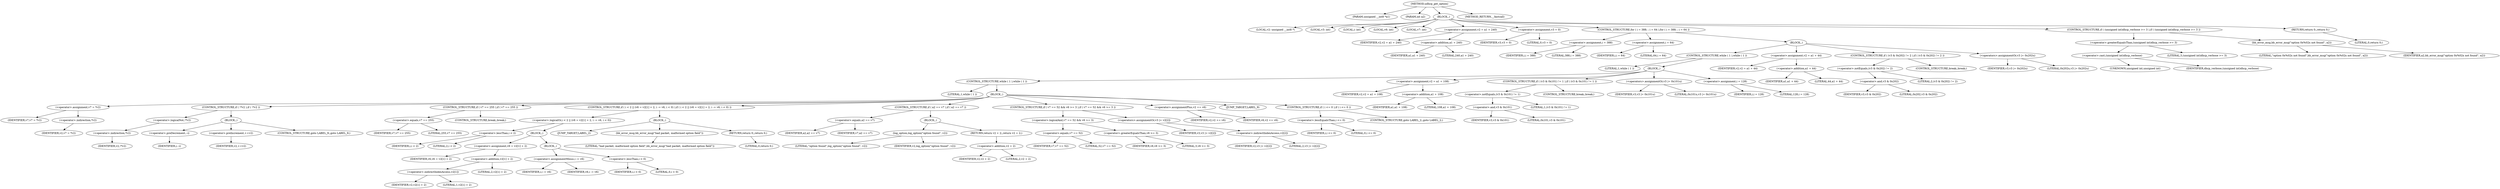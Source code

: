digraph udhcp_get_option {  
"1000106" [label = "(METHOD,udhcp_get_option)" ]
"1000107" [label = "(PARAM,unsigned __int8 *a1)" ]
"1000108" [label = "(PARAM,int a2)" ]
"1000109" [label = "(BLOCK,,)" ]
"1000110" [label = "(LOCAL,v2: unsigned __int8 *)" ]
"1000111" [label = "(LOCAL,v3: int)" ]
"1000112" [label = "(LOCAL,i: int)" ]
"1000113" [label = "(LOCAL,v6: int)" ]
"1000114" [label = "(LOCAL,v7: int)" ]
"1000115" [label = "(<operator>.assignment,v2 = a1 + 240)" ]
"1000116" [label = "(IDENTIFIER,v2,v2 = a1 + 240)" ]
"1000117" [label = "(<operator>.addition,a1 + 240)" ]
"1000118" [label = "(IDENTIFIER,a1,a1 + 240)" ]
"1000119" [label = "(LITERAL,240,a1 + 240)" ]
"1000120" [label = "(<operator>.assignment,v3 = 0)" ]
"1000121" [label = "(IDENTIFIER,v3,v3 = 0)" ]
"1000122" [label = "(LITERAL,0,v3 = 0)" ]
"1000123" [label = "(CONTROL_STRUCTURE,for ( i = 388; ; i = 64 ),for ( i = 388; ; i = 64 ))" ]
"1000124" [label = "(<operator>.assignment,i = 388)" ]
"1000125" [label = "(IDENTIFIER,i,i = 388)" ]
"1000126" [label = "(LITERAL,388,i = 388)" ]
"1000127" [label = "(<operator>.assignment,i = 64)" ]
"1000128" [label = "(IDENTIFIER,i,i = 64)" ]
"1000129" [label = "(LITERAL,64,i = 64)" ]
"1000130" [label = "(BLOCK,,)" ]
"1000131" [label = "(CONTROL_STRUCTURE,while ( 1 ),while ( 1 ))" ]
"1000132" [label = "(LITERAL,1,while ( 1 ))" ]
"1000133" [label = "(BLOCK,,)" ]
"1000134" [label = "(CONTROL_STRUCTURE,while ( 1 ),while ( 1 ))" ]
"1000135" [label = "(LITERAL,1,while ( 1 ))" ]
"1000136" [label = "(BLOCK,,)" ]
"1000137" [label = "(<operator>.assignment,v7 = *v2)" ]
"1000138" [label = "(IDENTIFIER,v7,v7 = *v2)" ]
"1000139" [label = "(<operator>.indirection,*v2)" ]
"1000140" [label = "(IDENTIFIER,v2,v7 = *v2)" ]
"1000141" [label = "(CONTROL_STRUCTURE,if ( !*v2 ),if ( !*v2 ))" ]
"1000142" [label = "(<operator>.logicalNot,!*v2)" ]
"1000143" [label = "(<operator>.indirection,*v2)" ]
"1000144" [label = "(IDENTIFIER,v2,!*v2)" ]
"1000145" [label = "(BLOCK,,)" ]
"1000146" [label = "(<operator>.preDecrement,--i)" ]
"1000147" [label = "(IDENTIFIER,i,--i)" ]
"1000148" [label = "(<operator>.preIncrement,++v2)" ]
"1000149" [label = "(IDENTIFIER,v2,++v2)" ]
"1000150" [label = "(CONTROL_STRUCTURE,goto LABEL_9;,goto LABEL_9;)" ]
"1000151" [label = "(CONTROL_STRUCTURE,if ( v7 == 255 ),if ( v7 == 255 ))" ]
"1000152" [label = "(<operator>.equals,v7 == 255)" ]
"1000153" [label = "(IDENTIFIER,v7,v7 == 255)" ]
"1000154" [label = "(LITERAL,255,v7 == 255)" ]
"1000155" [label = "(CONTROL_STRUCTURE,break;,break;)" ]
"1000156" [label = "(CONTROL_STRUCTURE,if ( i < 2 || (v6 = v2[1] + 2, i -= v6, i < 0) ),if ( i < 2 || (v6 = v2[1] + 2, i -= v6, i < 0) ))" ]
"1000157" [label = "(<operator>.logicalOr,i < 2 || (v6 = v2[1] + 2, i -= v6, i < 0))" ]
"1000158" [label = "(<operator>.lessThan,i < 2)" ]
"1000159" [label = "(IDENTIFIER,i,i < 2)" ]
"1000160" [label = "(LITERAL,2,i < 2)" ]
"1000161" [label = "(BLOCK,,)" ]
"1000162" [label = "(<operator>.assignment,v6 = v2[1] + 2)" ]
"1000163" [label = "(IDENTIFIER,v6,v6 = v2[1] + 2)" ]
"1000164" [label = "(<operator>.addition,v2[1] + 2)" ]
"1000165" [label = "(<operator>.indirectIndexAccess,v2[1])" ]
"1000166" [label = "(IDENTIFIER,v2,v2[1] + 2)" ]
"1000167" [label = "(LITERAL,1,v2[1] + 2)" ]
"1000168" [label = "(LITERAL,2,v2[1] + 2)" ]
"1000169" [label = "(BLOCK,,)" ]
"1000170" [label = "(<operator>.assignmentMinus,i -= v6)" ]
"1000171" [label = "(IDENTIFIER,i,i -= v6)" ]
"1000172" [label = "(IDENTIFIER,v6,i -= v6)" ]
"1000173" [label = "(<operator>.lessThan,i < 0)" ]
"1000174" [label = "(IDENTIFIER,i,i < 0)" ]
"1000175" [label = "(LITERAL,0,i < 0)" ]
"1000176" [label = "(BLOCK,,)" ]
"1000177" [label = "(JUMP_TARGET,LABEL_2)" ]
"1000178" [label = "(bb_error_msg,bb_error_msg(\"bad packet, malformed option field\"))" ]
"1000179" [label = "(LITERAL,\"bad packet, malformed option field\",bb_error_msg(\"bad packet, malformed option field\"))" ]
"1000180" [label = "(RETURN,return 0;,return 0;)" ]
"1000181" [label = "(LITERAL,0,return 0;)" ]
"1000182" [label = "(CONTROL_STRUCTURE,if ( a2 == v7 ),if ( a2 == v7 ))" ]
"1000183" [label = "(<operator>.equals,a2 == v7)" ]
"1000184" [label = "(IDENTIFIER,a2,a2 == v7)" ]
"1000185" [label = "(IDENTIFIER,v7,a2 == v7)" ]
"1000186" [label = "(BLOCK,,)" ]
"1000187" [label = "(log_option,log_option(\"option found\", v2))" ]
"1000188" [label = "(LITERAL,\"option found\",log_option(\"option found\", v2))" ]
"1000189" [label = "(IDENTIFIER,v2,log_option(\"option found\", v2))" ]
"1000190" [label = "(RETURN,return v2 + 2;,return v2 + 2;)" ]
"1000191" [label = "(<operator>.addition,v2 + 2)" ]
"1000192" [label = "(IDENTIFIER,v2,v2 + 2)" ]
"1000193" [label = "(LITERAL,2,v2 + 2)" ]
"1000194" [label = "(CONTROL_STRUCTURE,if ( v7 == 52 && v6 >= 3 ),if ( v7 == 52 && v6 >= 3 ))" ]
"1000195" [label = "(<operator>.logicalAnd,v7 == 52 && v6 >= 3)" ]
"1000196" [label = "(<operator>.equals,v7 == 52)" ]
"1000197" [label = "(IDENTIFIER,v7,v7 == 52)" ]
"1000198" [label = "(LITERAL,52,v7 == 52)" ]
"1000199" [label = "(<operator>.greaterEqualsThan,v6 >= 3)" ]
"1000200" [label = "(IDENTIFIER,v6,v6 >= 3)" ]
"1000201" [label = "(LITERAL,3,v6 >= 3)" ]
"1000202" [label = "(<operators>.assignmentOr,v3 |= v2[2])" ]
"1000203" [label = "(IDENTIFIER,v3,v3 |= v2[2])" ]
"1000204" [label = "(<operator>.indirectIndexAccess,v2[2])" ]
"1000205" [label = "(IDENTIFIER,v2,v3 |= v2[2])" ]
"1000206" [label = "(LITERAL,2,v3 |= v2[2])" ]
"1000207" [label = "(<operator>.assignmentPlus,v2 += v6)" ]
"1000208" [label = "(IDENTIFIER,v2,v2 += v6)" ]
"1000209" [label = "(IDENTIFIER,v6,v2 += v6)" ]
"1000210" [label = "(JUMP_TARGET,LABEL_9)" ]
"1000211" [label = "(CONTROL_STRUCTURE,if ( i <= 0 ),if ( i <= 0 ))" ]
"1000212" [label = "(<operator>.lessEqualsThan,i <= 0)" ]
"1000213" [label = "(IDENTIFIER,i,i <= 0)" ]
"1000214" [label = "(LITERAL,0,i <= 0)" ]
"1000215" [label = "(CONTROL_STRUCTURE,goto LABEL_2;,goto LABEL_2;)" ]
"1000216" [label = "(<operator>.assignment,v2 = a1 + 108)" ]
"1000217" [label = "(IDENTIFIER,v2,v2 = a1 + 108)" ]
"1000218" [label = "(<operator>.addition,a1 + 108)" ]
"1000219" [label = "(IDENTIFIER,a1,a1 + 108)" ]
"1000220" [label = "(LITERAL,108,a1 + 108)" ]
"1000221" [label = "(CONTROL_STRUCTURE,if ( (v3 & 0x101) != 1 ),if ( (v3 & 0x101) != 1 ))" ]
"1000222" [label = "(<operator>.notEquals,(v3 & 0x101) != 1)" ]
"1000223" [label = "(<operator>.and,v3 & 0x101)" ]
"1000224" [label = "(IDENTIFIER,v3,v3 & 0x101)" ]
"1000225" [label = "(LITERAL,0x101,v3 & 0x101)" ]
"1000226" [label = "(LITERAL,1,(v3 & 0x101) != 1)" ]
"1000227" [label = "(CONTROL_STRUCTURE,break;,break;)" ]
"1000228" [label = "(<operators>.assignmentOr,v3 |= 0x101u)" ]
"1000229" [label = "(IDENTIFIER,v3,v3 |= 0x101u)" ]
"1000230" [label = "(LITERAL,0x101u,v3 |= 0x101u)" ]
"1000231" [label = "(<operator>.assignment,i = 128)" ]
"1000232" [label = "(IDENTIFIER,i,i = 128)" ]
"1000233" [label = "(LITERAL,128,i = 128)" ]
"1000234" [label = "(<operator>.assignment,v2 = a1 + 44)" ]
"1000235" [label = "(IDENTIFIER,v2,v2 = a1 + 44)" ]
"1000236" [label = "(<operator>.addition,a1 + 44)" ]
"1000237" [label = "(IDENTIFIER,a1,a1 + 44)" ]
"1000238" [label = "(LITERAL,44,a1 + 44)" ]
"1000239" [label = "(CONTROL_STRUCTURE,if ( (v3 & 0x202) != 2 ),if ( (v3 & 0x202) != 2 ))" ]
"1000240" [label = "(<operator>.notEquals,(v3 & 0x202) != 2)" ]
"1000241" [label = "(<operator>.and,v3 & 0x202)" ]
"1000242" [label = "(IDENTIFIER,v3,v3 & 0x202)" ]
"1000243" [label = "(LITERAL,0x202,v3 & 0x202)" ]
"1000244" [label = "(LITERAL,2,(v3 & 0x202) != 2)" ]
"1000245" [label = "(CONTROL_STRUCTURE,break;,break;)" ]
"1000246" [label = "(<operators>.assignmentOr,v3 |= 0x202u)" ]
"1000247" [label = "(IDENTIFIER,v3,v3 |= 0x202u)" ]
"1000248" [label = "(LITERAL,0x202u,v3 |= 0x202u)" ]
"1000249" [label = "(CONTROL_STRUCTURE,if ( (unsigned int)dhcp_verbose >= 3 ),if ( (unsigned int)dhcp_verbose >= 3 ))" ]
"1000250" [label = "(<operator>.greaterEqualsThan,(unsigned int)dhcp_verbose >= 3)" ]
"1000251" [label = "(<operator>.cast,(unsigned int)dhcp_verbose)" ]
"1000252" [label = "(UNKNOWN,unsigned int,unsigned int)" ]
"1000253" [label = "(IDENTIFIER,dhcp_verbose,(unsigned int)dhcp_verbose)" ]
"1000254" [label = "(LITERAL,3,(unsigned int)dhcp_verbose >= 3)" ]
"1000255" [label = "(bb_error_msg,bb_error_msg(\"option 0x%02x not found\", a2))" ]
"1000256" [label = "(LITERAL,\"option 0x%02x not found\",bb_error_msg(\"option 0x%02x not found\", a2))" ]
"1000257" [label = "(IDENTIFIER,a2,bb_error_msg(\"option 0x%02x not found\", a2))" ]
"1000258" [label = "(RETURN,return 0;,return 0;)" ]
"1000259" [label = "(LITERAL,0,return 0;)" ]
"1000260" [label = "(METHOD_RETURN,__fastcall)" ]
  "1000106" -> "1000107" 
  "1000106" -> "1000108" 
  "1000106" -> "1000109" 
  "1000106" -> "1000260" 
  "1000109" -> "1000110" 
  "1000109" -> "1000111" 
  "1000109" -> "1000112" 
  "1000109" -> "1000113" 
  "1000109" -> "1000114" 
  "1000109" -> "1000115" 
  "1000109" -> "1000120" 
  "1000109" -> "1000123" 
  "1000109" -> "1000249" 
  "1000109" -> "1000258" 
  "1000115" -> "1000116" 
  "1000115" -> "1000117" 
  "1000117" -> "1000118" 
  "1000117" -> "1000119" 
  "1000120" -> "1000121" 
  "1000120" -> "1000122" 
  "1000123" -> "1000124" 
  "1000123" -> "1000127" 
  "1000123" -> "1000130" 
  "1000124" -> "1000125" 
  "1000124" -> "1000126" 
  "1000127" -> "1000128" 
  "1000127" -> "1000129" 
  "1000130" -> "1000131" 
  "1000130" -> "1000234" 
  "1000130" -> "1000239" 
  "1000130" -> "1000246" 
  "1000131" -> "1000132" 
  "1000131" -> "1000133" 
  "1000133" -> "1000134" 
  "1000133" -> "1000216" 
  "1000133" -> "1000221" 
  "1000133" -> "1000228" 
  "1000133" -> "1000231" 
  "1000134" -> "1000135" 
  "1000134" -> "1000136" 
  "1000136" -> "1000137" 
  "1000136" -> "1000141" 
  "1000136" -> "1000151" 
  "1000136" -> "1000156" 
  "1000136" -> "1000182" 
  "1000136" -> "1000194" 
  "1000136" -> "1000207" 
  "1000136" -> "1000210" 
  "1000136" -> "1000211" 
  "1000137" -> "1000138" 
  "1000137" -> "1000139" 
  "1000139" -> "1000140" 
  "1000141" -> "1000142" 
  "1000141" -> "1000145" 
  "1000142" -> "1000143" 
  "1000143" -> "1000144" 
  "1000145" -> "1000146" 
  "1000145" -> "1000148" 
  "1000145" -> "1000150" 
  "1000146" -> "1000147" 
  "1000148" -> "1000149" 
  "1000151" -> "1000152" 
  "1000151" -> "1000155" 
  "1000152" -> "1000153" 
  "1000152" -> "1000154" 
  "1000156" -> "1000157" 
  "1000156" -> "1000176" 
  "1000157" -> "1000158" 
  "1000157" -> "1000161" 
  "1000158" -> "1000159" 
  "1000158" -> "1000160" 
  "1000161" -> "1000162" 
  "1000161" -> "1000169" 
  "1000162" -> "1000163" 
  "1000162" -> "1000164" 
  "1000164" -> "1000165" 
  "1000164" -> "1000168" 
  "1000165" -> "1000166" 
  "1000165" -> "1000167" 
  "1000169" -> "1000170" 
  "1000169" -> "1000173" 
  "1000170" -> "1000171" 
  "1000170" -> "1000172" 
  "1000173" -> "1000174" 
  "1000173" -> "1000175" 
  "1000176" -> "1000177" 
  "1000176" -> "1000178" 
  "1000176" -> "1000180" 
  "1000178" -> "1000179" 
  "1000180" -> "1000181" 
  "1000182" -> "1000183" 
  "1000182" -> "1000186" 
  "1000183" -> "1000184" 
  "1000183" -> "1000185" 
  "1000186" -> "1000187" 
  "1000186" -> "1000190" 
  "1000187" -> "1000188" 
  "1000187" -> "1000189" 
  "1000190" -> "1000191" 
  "1000191" -> "1000192" 
  "1000191" -> "1000193" 
  "1000194" -> "1000195" 
  "1000194" -> "1000202" 
  "1000195" -> "1000196" 
  "1000195" -> "1000199" 
  "1000196" -> "1000197" 
  "1000196" -> "1000198" 
  "1000199" -> "1000200" 
  "1000199" -> "1000201" 
  "1000202" -> "1000203" 
  "1000202" -> "1000204" 
  "1000204" -> "1000205" 
  "1000204" -> "1000206" 
  "1000207" -> "1000208" 
  "1000207" -> "1000209" 
  "1000211" -> "1000212" 
  "1000211" -> "1000215" 
  "1000212" -> "1000213" 
  "1000212" -> "1000214" 
  "1000216" -> "1000217" 
  "1000216" -> "1000218" 
  "1000218" -> "1000219" 
  "1000218" -> "1000220" 
  "1000221" -> "1000222" 
  "1000221" -> "1000227" 
  "1000222" -> "1000223" 
  "1000222" -> "1000226" 
  "1000223" -> "1000224" 
  "1000223" -> "1000225" 
  "1000228" -> "1000229" 
  "1000228" -> "1000230" 
  "1000231" -> "1000232" 
  "1000231" -> "1000233" 
  "1000234" -> "1000235" 
  "1000234" -> "1000236" 
  "1000236" -> "1000237" 
  "1000236" -> "1000238" 
  "1000239" -> "1000240" 
  "1000239" -> "1000245" 
  "1000240" -> "1000241" 
  "1000240" -> "1000244" 
  "1000241" -> "1000242" 
  "1000241" -> "1000243" 
  "1000246" -> "1000247" 
  "1000246" -> "1000248" 
  "1000249" -> "1000250" 
  "1000249" -> "1000255" 
  "1000250" -> "1000251" 
  "1000250" -> "1000254" 
  "1000251" -> "1000252" 
  "1000251" -> "1000253" 
  "1000255" -> "1000256" 
  "1000255" -> "1000257" 
  "1000258" -> "1000259" 
}

